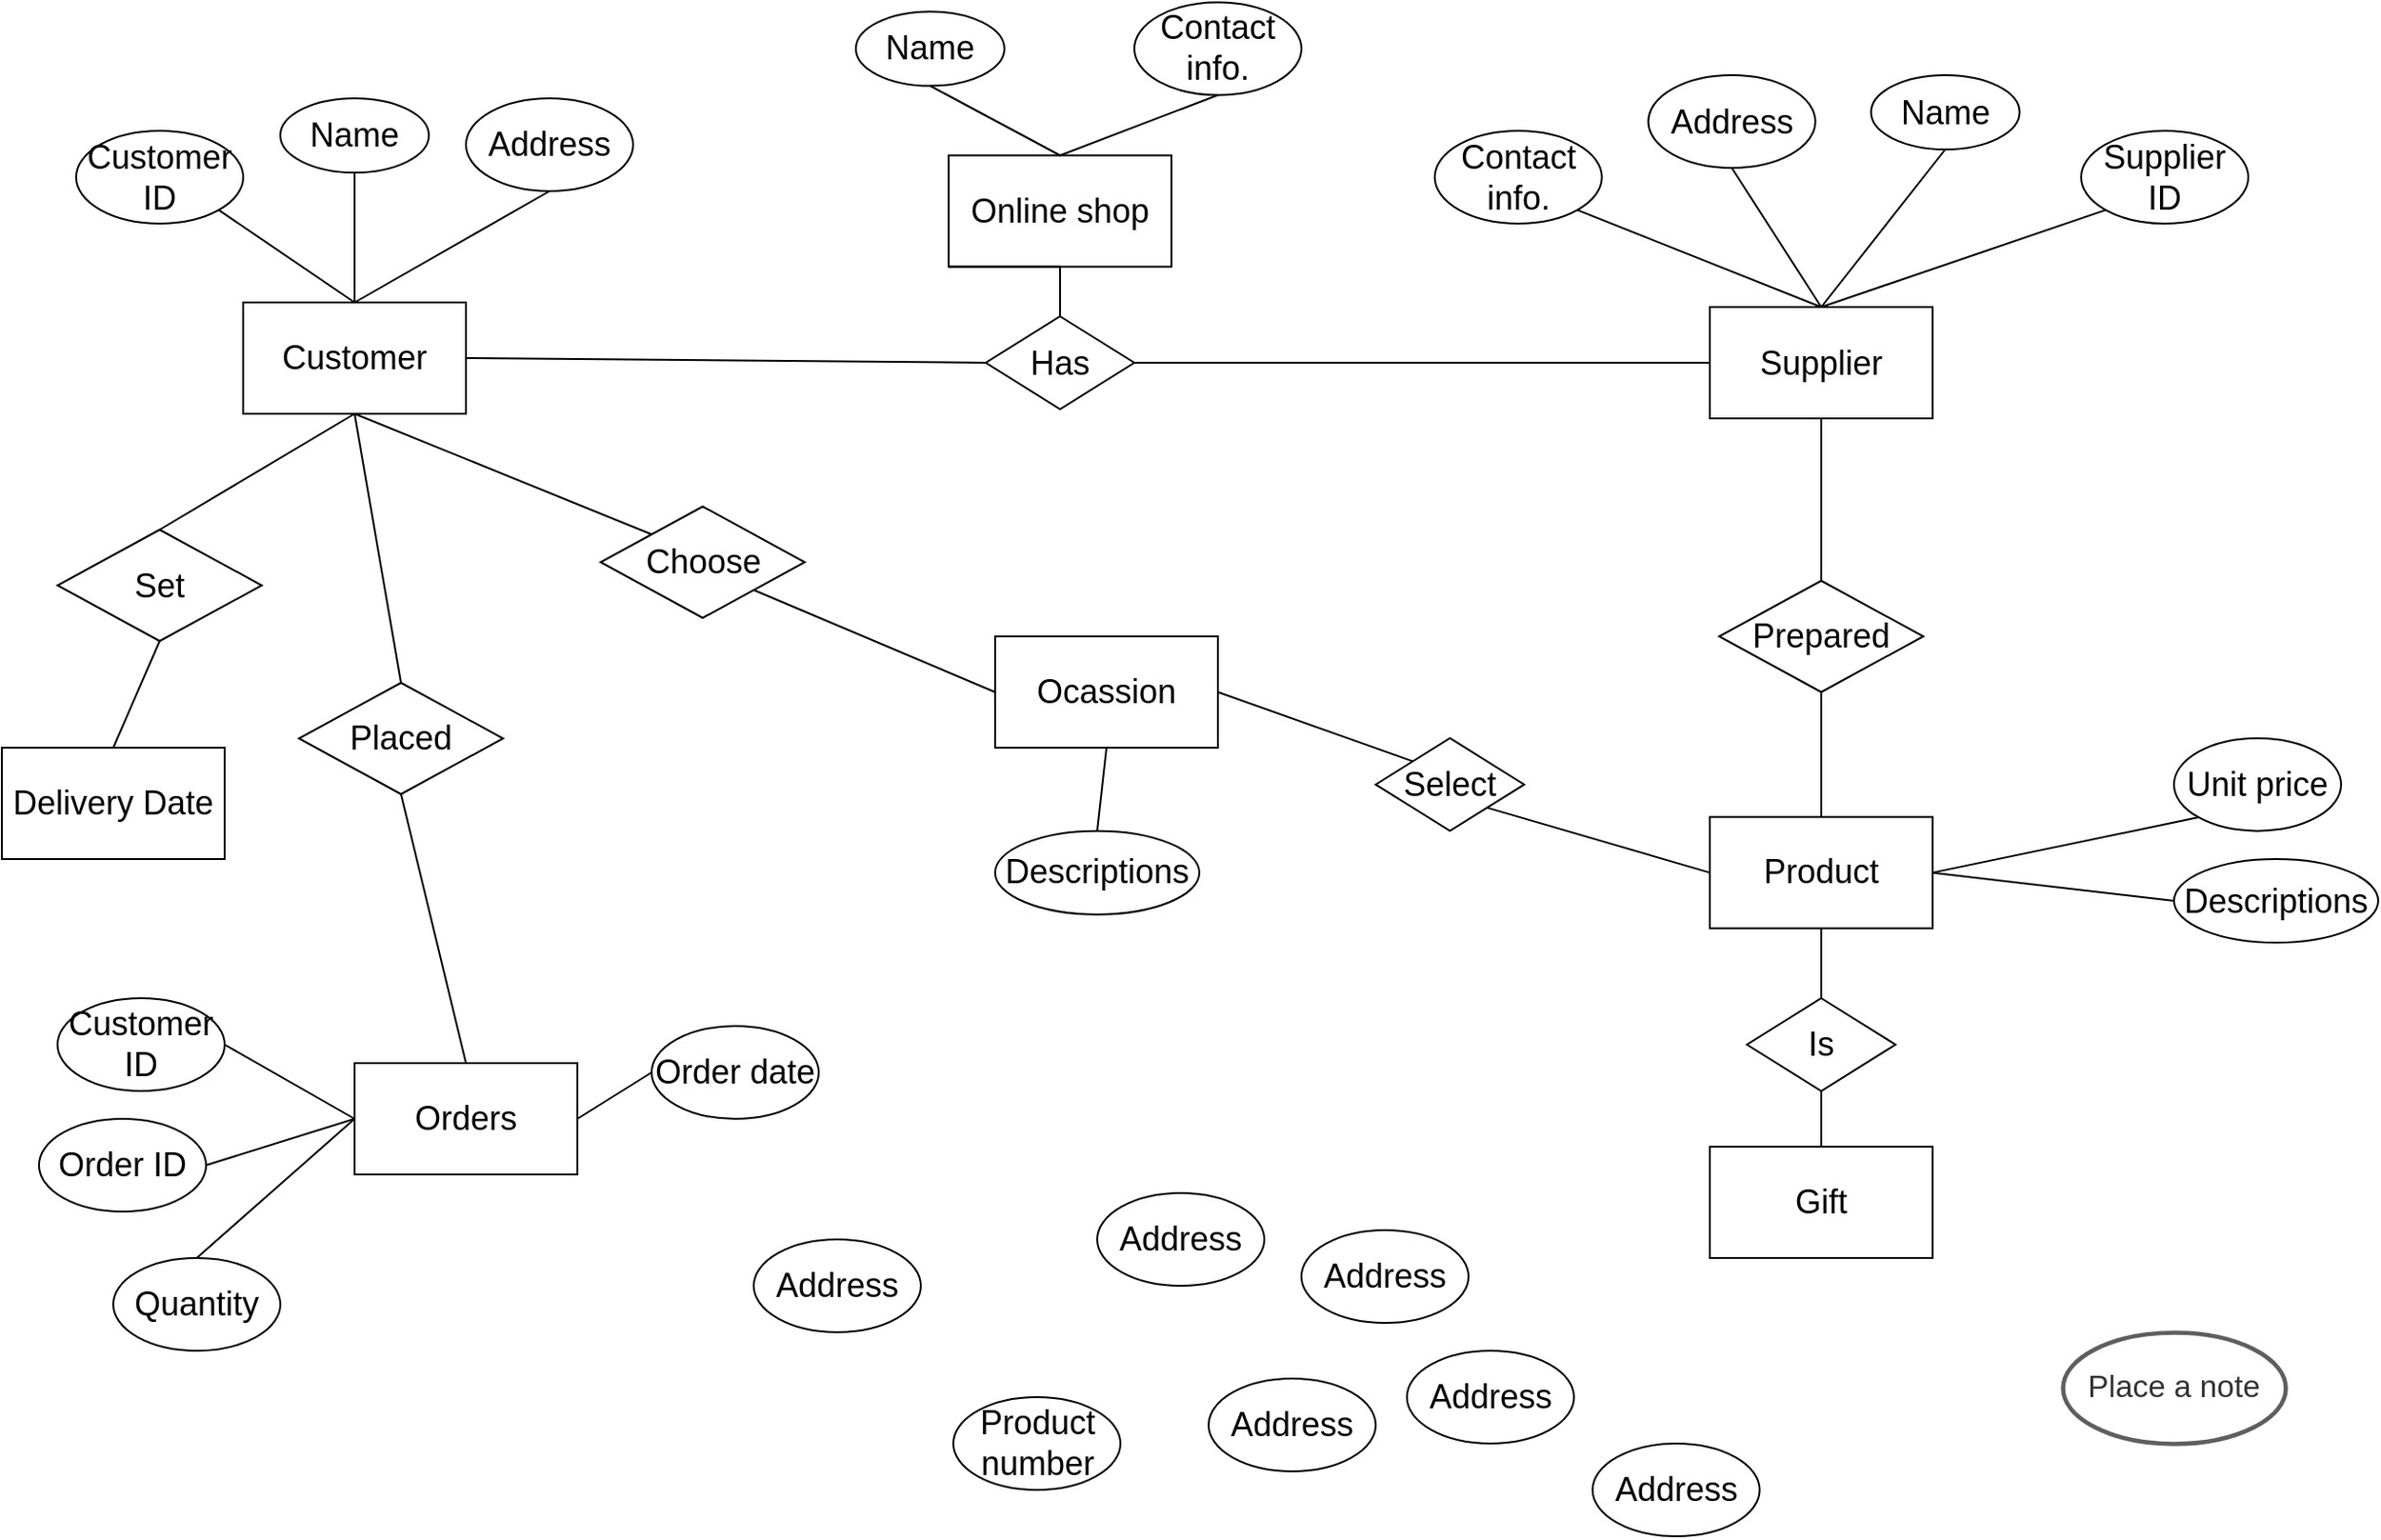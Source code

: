 <mxfile version="15.1.1" type="github">
  <diagram id="R2lEEEUBdFMjLlhIrx00" name="Page-1">
    <mxGraphModel dx="1346" dy="701" grid="1" gridSize="10" guides="1" tooltips="1" connect="1" arrows="1" fold="1" page="1" pageScale="1" pageWidth="850" pageHeight="1100" math="0" shadow="0" extFonts="Permanent Marker^https://fonts.googleapis.com/css?family=Permanent+Marker">
      <root>
        <mxCell id="0" />
        <mxCell id="1" parent="0" />
        <UserObject label="Place a note" lucidchartObjectId="RHrTPbx0MTkG" id="jU1H_DuaYMKhVgp7lR0j-24">
          <mxCell style="html=1;overflow=block;blockSpacing=1;whiteSpace=wrap;ellipse;whiteSpace=wrap;fontSize=16.7;fontColor=#333333;spacing=3.8;strokeColor=#5e5e5e;strokeOpacity=100;rounded=1;absoluteArcSize=1;arcSize=9;strokeWidth=2.3;" vertex="1" parent="1">
            <mxGeometry x="1140" y="735" width="120" height="60" as="geometry" />
          </mxCell>
        </UserObject>
        <mxCell id="jU1H_DuaYMKhVgp7lR0j-64" value="&lt;span style=&quot;font-size: 18px&quot;&gt;Customer&lt;/span&gt;" style="rounded=0;whiteSpace=wrap;html=1;" vertex="1" parent="1">
          <mxGeometry x="160" y="180" width="120" height="60" as="geometry" />
        </mxCell>
        <mxCell id="jU1H_DuaYMKhVgp7lR0j-65" value="&lt;span style=&quot;font-size: 18px&quot;&gt;Supplier ID&lt;/span&gt;" style="ellipse;whiteSpace=wrap;html=1;" vertex="1" parent="1">
          <mxGeometry x="1150" y="87.5" width="90" height="50" as="geometry" />
        </mxCell>
        <mxCell id="jU1H_DuaYMKhVgp7lR0j-66" value="&lt;font style=&quot;font-size: 18px&quot;&gt;Address&lt;/font&gt;" style="ellipse;whiteSpace=wrap;html=1;" vertex="1" parent="1">
          <mxGeometry x="886.82" y="795" width="90" height="50" as="geometry" />
        </mxCell>
        <mxCell id="jU1H_DuaYMKhVgp7lR0j-67" value="&lt;font style=&quot;font-size: 18px&quot;&gt;Address&lt;/font&gt;" style="ellipse;whiteSpace=wrap;html=1;" vertex="1" parent="1">
          <mxGeometry x="786.82" y="745" width="90" height="50" as="geometry" />
        </mxCell>
        <mxCell id="jU1H_DuaYMKhVgp7lR0j-68" value="&lt;font style=&quot;font-size: 18px&quot;&gt;Address&lt;/font&gt;" style="ellipse;whiteSpace=wrap;html=1;" vertex="1" parent="1">
          <mxGeometry x="620" y="660" width="90" height="50" as="geometry" />
        </mxCell>
        <mxCell id="jU1H_DuaYMKhVgp7lR0j-69" value="&lt;font style=&quot;font-size: 18px&quot;&gt;Address&lt;/font&gt;" style="ellipse;whiteSpace=wrap;html=1;" vertex="1" parent="1">
          <mxGeometry x="680" y="760" width="90" height="50" as="geometry" />
        </mxCell>
        <mxCell id="jU1H_DuaYMKhVgp7lR0j-70" value="&lt;font style=&quot;font-size: 18px&quot;&gt;Address&lt;/font&gt;" style="ellipse;whiteSpace=wrap;html=1;" vertex="1" parent="1">
          <mxGeometry x="730" y="680" width="90" height="50" as="geometry" />
        </mxCell>
        <mxCell id="jU1H_DuaYMKhVgp7lR0j-71" value="&lt;font style=&quot;font-size: 18px&quot;&gt;Descriptions&lt;/font&gt;" style="ellipse;whiteSpace=wrap;html=1;" vertex="1" parent="1">
          <mxGeometry x="1200" y="480" width="110" height="45" as="geometry" />
        </mxCell>
        <mxCell id="jU1H_DuaYMKhVgp7lR0j-72" value="&lt;span style=&quot;font-size: 18px&quot;&gt;Unit price&lt;br&gt;&lt;/span&gt;" style="ellipse;whiteSpace=wrap;html=1;" vertex="1" parent="1">
          <mxGeometry x="1200" y="414.82" width="90" height="50" as="geometry" />
        </mxCell>
        <mxCell id="jU1H_DuaYMKhVgp7lR0j-73" value="&lt;font style=&quot;font-size: 18px&quot;&gt;Address&lt;/font&gt;" style="ellipse;whiteSpace=wrap;html=1;" vertex="1" parent="1">
          <mxGeometry x="435" y="685" width="90" height="50" as="geometry" />
        </mxCell>
        <mxCell id="jU1H_DuaYMKhVgp7lR0j-74" value="&lt;font style=&quot;font-size: 18px&quot;&gt;Order ID&lt;br&gt;&lt;/font&gt;" style="ellipse;whiteSpace=wrap;html=1;" vertex="1" parent="1">
          <mxGeometry x="50" y="620" width="90" height="50" as="geometry" />
        </mxCell>
        <mxCell id="jU1H_DuaYMKhVgp7lR0j-75" value="&lt;font style=&quot;font-size: 18px&quot;&gt;Order date&lt;br&gt;&lt;/font&gt;" style="ellipse;whiteSpace=wrap;html=1;" vertex="1" parent="1">
          <mxGeometry x="380" y="570" width="90" height="50" as="geometry" />
        </mxCell>
        <mxCell id="jU1H_DuaYMKhVgp7lR0j-76" value="&lt;span style=&quot;font-size: 18px&quot;&gt;Quantity&lt;br&gt;&lt;/span&gt;" style="ellipse;whiteSpace=wrap;html=1;" vertex="1" parent="1">
          <mxGeometry x="90" y="695" width="90" height="50" as="geometry" />
        </mxCell>
        <mxCell id="jU1H_DuaYMKhVgp7lR0j-77" value="&lt;font style=&quot;font-size: 18px&quot;&gt;Address&lt;/font&gt;" style="ellipse;whiteSpace=wrap;html=1;" vertex="1" parent="1">
          <mxGeometry x="916.82" y="57.5" width="90" height="50" as="geometry" />
        </mxCell>
        <mxCell id="jU1H_DuaYMKhVgp7lR0j-78" value="&lt;font style=&quot;font-size: 18px&quot;&gt;Customer ID&lt;/font&gt;" style="ellipse;whiteSpace=wrap;html=1;" vertex="1" parent="1">
          <mxGeometry x="70" y="87.5" width="90" height="50" as="geometry" />
        </mxCell>
        <mxCell id="jU1H_DuaYMKhVgp7lR0j-79" value="&lt;font style=&quot;font-size: 18px&quot;&gt;Product number&lt;/font&gt;" style="ellipse;whiteSpace=wrap;html=1;" vertex="1" parent="1">
          <mxGeometry x="542.5" y="770" width="90" height="50" as="geometry" />
        </mxCell>
        <mxCell id="jU1H_DuaYMKhVgp7lR0j-80" value="&lt;font style=&quot;font-size: 18px&quot;&gt;Name&lt;/font&gt;" style="ellipse;whiteSpace=wrap;html=1;" vertex="1" parent="1">
          <mxGeometry x="180" y="70" width="80" height="40" as="geometry" />
        </mxCell>
        <mxCell id="jU1H_DuaYMKhVgp7lR0j-81" value="&lt;font style=&quot;font-size: 18px&quot;&gt;Address&lt;/font&gt;" style="ellipse;whiteSpace=wrap;html=1;" vertex="1" parent="1">
          <mxGeometry x="280" y="70" width="90" height="50" as="geometry" />
        </mxCell>
        <mxCell id="jU1H_DuaYMKhVgp7lR0j-84" value="" style="endArrow=none;html=1;entryX=0.5;entryY=1;entryDx=0;entryDy=0;exitX=0.5;exitY=0;exitDx=0;exitDy=0;" edge="1" parent="1" source="jU1H_DuaYMKhVgp7lR0j-64" target="jU1H_DuaYMKhVgp7lR0j-80">
          <mxGeometry width="50" height="50" relative="1" as="geometry">
            <mxPoint x="10" y="-5" as="sourcePoint" />
            <mxPoint x="60" y="-55" as="targetPoint" />
          </mxGeometry>
        </mxCell>
        <mxCell id="jU1H_DuaYMKhVgp7lR0j-85" value="" style="endArrow=none;html=1;entryX=0.5;entryY=1;entryDx=0;entryDy=0;exitX=0.5;exitY=0;exitDx=0;exitDy=0;" edge="1" parent="1" source="jU1H_DuaYMKhVgp7lR0j-89" target="jU1H_DuaYMKhVgp7lR0j-90">
          <mxGeometry width="50" height="50" relative="1" as="geometry">
            <mxPoint x="550" y="450" as="sourcePoint" />
            <mxPoint x="600" y="400" as="targetPoint" />
          </mxGeometry>
        </mxCell>
        <mxCell id="jU1H_DuaYMKhVgp7lR0j-86" value="" style="endArrow=none;html=1;exitX=1;exitY=0.5;exitDx=0;exitDy=0;entryX=0;entryY=0.5;entryDx=0;entryDy=0;" edge="1" parent="1" source="jU1H_DuaYMKhVgp7lR0j-64" target="jU1H_DuaYMKhVgp7lR0j-89">
          <mxGeometry width="50" height="50" relative="1" as="geometry">
            <mxPoint x="320" y="210" as="sourcePoint" />
            <mxPoint x="370" y="160" as="targetPoint" />
          </mxGeometry>
        </mxCell>
        <mxCell id="jU1H_DuaYMKhVgp7lR0j-87" value="" style="endArrow=none;html=1;exitX=1;exitY=1;exitDx=0;exitDy=0;entryX=0.5;entryY=0;entryDx=0;entryDy=0;" edge="1" parent="1" source="jU1H_DuaYMKhVgp7lR0j-78" target="jU1H_DuaYMKhVgp7lR0j-64">
          <mxGeometry width="50" height="50" relative="1" as="geometry">
            <mxPoint x="150" y="180" as="sourcePoint" />
            <mxPoint x="200" y="130" as="targetPoint" />
          </mxGeometry>
        </mxCell>
        <mxCell id="jU1H_DuaYMKhVgp7lR0j-88" value="" style="endArrow=none;html=1;entryX=0.5;entryY=1;entryDx=0;entryDy=0;exitX=0.5;exitY=0;exitDx=0;exitDy=0;" edge="1" parent="1" source="jU1H_DuaYMKhVgp7lR0j-64" target="jU1H_DuaYMKhVgp7lR0j-81">
          <mxGeometry width="50" height="50" relative="1" as="geometry">
            <mxPoint x="310" y="237.5" as="sourcePoint" />
            <mxPoint x="360" y="187.5" as="targetPoint" />
          </mxGeometry>
        </mxCell>
        <mxCell id="jU1H_DuaYMKhVgp7lR0j-89" value="&lt;font style=&quot;font-size: 18px&quot;&gt;Has&lt;/font&gt;" style="rhombus;whiteSpace=wrap;html=1;" vertex="1" parent="1">
          <mxGeometry x="560" y="187.5" width="80" height="50" as="geometry" />
        </mxCell>
        <mxCell id="jU1H_DuaYMKhVgp7lR0j-90" value="&lt;span style=&quot;font-size: 18px&quot;&gt;Online shop&lt;br&gt;&lt;/span&gt;" style="rounded=0;whiteSpace=wrap;html=1;" vertex="1" parent="1">
          <mxGeometry x="540" y="100.75" width="120" height="60" as="geometry" />
        </mxCell>
        <mxCell id="jU1H_DuaYMKhVgp7lR0j-91" value="&lt;font style=&quot;font-size: 18px&quot;&gt;Name&lt;/font&gt;" style="ellipse;whiteSpace=wrap;html=1;" vertex="1" parent="1">
          <mxGeometry x="490" y="23.25" width="80" height="40" as="geometry" />
        </mxCell>
        <mxCell id="jU1H_DuaYMKhVgp7lR0j-92" value="" style="endArrow=none;html=1;entryX=0.5;entryY=1;entryDx=0;entryDy=0;exitX=0.5;exitY=0;exitDx=0;exitDy=0;" edge="1" parent="1" source="jU1H_DuaYMKhVgp7lR0j-90" target="jU1H_DuaYMKhVgp7lR0j-91">
          <mxGeometry width="50" height="50" relative="1" as="geometry">
            <mxPoint x="215" y="159.75" as="sourcePoint" />
            <mxPoint x="215" y="79.75" as="targetPoint" />
          </mxGeometry>
        </mxCell>
        <mxCell id="jU1H_DuaYMKhVgp7lR0j-93" value="&lt;font style=&quot;font-size: 18px&quot;&gt;Contact info.&lt;/font&gt;" style="ellipse;whiteSpace=wrap;html=1;" vertex="1" parent="1">
          <mxGeometry x="640" y="18.25" width="90" height="50" as="geometry" />
        </mxCell>
        <mxCell id="jU1H_DuaYMKhVgp7lR0j-94" value="" style="endArrow=none;html=1;entryX=0.5;entryY=0;entryDx=0;entryDy=0;exitX=0.5;exitY=1;exitDx=0;exitDy=0;" edge="1" parent="1" source="jU1H_DuaYMKhVgp7lR0j-93" target="jU1H_DuaYMKhVgp7lR0j-90">
          <mxGeometry width="50" height="50" relative="1" as="geometry">
            <mxPoint x="485" y="149.75" as="sourcePoint" />
            <mxPoint x="425" y="109.75" as="targetPoint" />
          </mxGeometry>
        </mxCell>
        <mxCell id="jU1H_DuaYMKhVgp7lR0j-95" value="" style="endArrow=none;html=1;entryX=0;entryY=1;entryDx=0;entryDy=0;exitX=0.5;exitY=1;exitDx=0;exitDy=0;" edge="1" parent="1" source="jU1H_DuaYMKhVgp7lR0j-90" target="jU1H_DuaYMKhVgp7lR0j-90">
          <mxGeometry width="50" height="50" relative="1" as="geometry">
            <mxPoint x="495" y="159.75" as="sourcePoint" />
            <mxPoint x="435" y="119.75" as="targetPoint" />
          </mxGeometry>
        </mxCell>
        <mxCell id="jU1H_DuaYMKhVgp7lR0j-96" value="&lt;span style=&quot;font-size: 18px&quot;&gt;Supplier&lt;br&gt;&lt;/span&gt;" style="rounded=0;whiteSpace=wrap;html=1;" vertex="1" parent="1">
          <mxGeometry x="950.0" y="182.5" width="120" height="60" as="geometry" />
        </mxCell>
        <mxCell id="jU1H_DuaYMKhVgp7lR0j-97" value="" style="endArrow=none;html=1;exitX=1;exitY=0.5;exitDx=0;exitDy=0;entryX=0;entryY=0.5;entryDx=0;entryDy=0;" edge="1" parent="1" source="jU1H_DuaYMKhVgp7lR0j-89" target="jU1H_DuaYMKhVgp7lR0j-96">
          <mxGeometry width="50" height="50" relative="1" as="geometry">
            <mxPoint x="295" y="220" as="sourcePoint" />
            <mxPoint x="600" y="285" as="targetPoint" />
          </mxGeometry>
        </mxCell>
        <mxCell id="jU1H_DuaYMKhVgp7lR0j-98" value="&lt;font style=&quot;font-size: 18px&quot;&gt;Contact info.&lt;/font&gt;" style="ellipse;whiteSpace=wrap;html=1;" vertex="1" parent="1">
          <mxGeometry x="801.82" y="87.5" width="90" height="50" as="geometry" />
        </mxCell>
        <mxCell id="jU1H_DuaYMKhVgp7lR0j-99" value="" style="endArrow=none;html=1;entryX=0.5;entryY=0;entryDx=0;entryDy=0;exitX=1;exitY=1;exitDx=0;exitDy=0;" edge="1" parent="1" source="jU1H_DuaYMKhVgp7lR0j-98" target="jU1H_DuaYMKhVgp7lR0j-96">
          <mxGeometry width="50" height="50" relative="1" as="geometry">
            <mxPoint x="891.82" y="142.5" as="sourcePoint" />
            <mxPoint x="776.82" y="87.5" as="targetPoint" />
          </mxGeometry>
        </mxCell>
        <mxCell id="jU1H_DuaYMKhVgp7lR0j-100" value="" style="endArrow=none;html=1;entryX=0.5;entryY=0;entryDx=0;entryDy=0;exitX=0.5;exitY=1;exitDx=0;exitDy=0;" edge="1" parent="1" source="jU1H_DuaYMKhVgp7lR0j-77" target="jU1H_DuaYMKhVgp7lR0j-96">
          <mxGeometry width="50" height="50" relative="1" as="geometry">
            <mxPoint x="881.82" y="62.5" as="sourcePoint" />
            <mxPoint x="786.82" y="97.5" as="targetPoint" />
          </mxGeometry>
        </mxCell>
        <mxCell id="jU1H_DuaYMKhVgp7lR0j-101" value="&lt;font style=&quot;font-size: 18px&quot;&gt;Name&lt;/font&gt;" style="ellipse;whiteSpace=wrap;html=1;" vertex="1" parent="1">
          <mxGeometry x="1036.82" y="57.5" width="80" height="40" as="geometry" />
        </mxCell>
        <mxCell id="jU1H_DuaYMKhVgp7lR0j-102" value="" style="endArrow=none;html=1;exitX=0.5;exitY=1;exitDx=0;exitDy=0;entryX=0.5;entryY=0;entryDx=0;entryDy=0;" edge="1" parent="1" source="jU1H_DuaYMKhVgp7lR0j-101" target="jU1H_DuaYMKhVgp7lR0j-96">
          <mxGeometry width="50" height="50" relative="1" as="geometry">
            <mxPoint x="1046.82" y="117.5" as="sourcePoint" />
            <mxPoint x="1016.82" y="155.5" as="targetPoint" />
          </mxGeometry>
        </mxCell>
        <mxCell id="jU1H_DuaYMKhVgp7lR0j-103" value="" style="endArrow=none;html=1;exitX=0;exitY=1;exitDx=0;exitDy=0;entryX=0.5;entryY=0;entryDx=0;entryDy=0;" edge="1" parent="1" source="jU1H_DuaYMKhVgp7lR0j-65" target="jU1H_DuaYMKhVgp7lR0j-96">
          <mxGeometry width="50" height="50" relative="1" as="geometry">
            <mxPoint x="1140.0" y="120.178" as="sourcePoint" />
            <mxPoint x="1016.82" y="177.5" as="targetPoint" />
          </mxGeometry>
        </mxCell>
        <mxCell id="jU1H_DuaYMKhVgp7lR0j-104" value="&lt;font style=&quot;font-size: 18px&quot;&gt;Prepared&lt;/font&gt;" style="rhombus;whiteSpace=wrap;html=1;" vertex="1" parent="1">
          <mxGeometry x="955" y="330" width="110" height="60" as="geometry" />
        </mxCell>
        <mxCell id="jU1H_DuaYMKhVgp7lR0j-105" value="" style="endArrow=none;html=1;entryX=0.5;entryY=1;entryDx=0;entryDy=0;exitX=0.5;exitY=0;exitDx=0;exitDy=0;" edge="1" parent="1" source="jU1H_DuaYMKhVgp7lR0j-104" target="jU1H_DuaYMKhVgp7lR0j-96">
          <mxGeometry width="50" height="50" relative="1" as="geometry">
            <mxPoint x="640" y="260" as="sourcePoint" />
            <mxPoint x="640" y="220" as="targetPoint" />
          </mxGeometry>
        </mxCell>
        <mxCell id="jU1H_DuaYMKhVgp7lR0j-106" value="&lt;span style=&quot;font-size: 18px&quot;&gt;Ocassion&lt;br&gt;&lt;/span&gt;" style="rounded=0;whiteSpace=wrap;html=1;" vertex="1" parent="1">
          <mxGeometry x="565" y="360" width="120" height="60" as="geometry" />
        </mxCell>
        <mxCell id="jU1H_DuaYMKhVgp7lR0j-107" value="&lt;span style=&quot;font-size: 18px&quot;&gt;Select&lt;/span&gt;" style="rhombus;whiteSpace=wrap;html=1;" vertex="1" parent="1">
          <mxGeometry x="770" y="414.82" width="80" height="50" as="geometry" />
        </mxCell>
        <mxCell id="jU1H_DuaYMKhVgp7lR0j-108" value="&lt;font style=&quot;font-size: 18px&quot;&gt;Is&lt;/font&gt;" style="rhombus;whiteSpace=wrap;html=1;" vertex="1" parent="1">
          <mxGeometry x="970" y="555" width="80" height="50" as="geometry" />
        </mxCell>
        <mxCell id="jU1H_DuaYMKhVgp7lR0j-109" value="&lt;span style=&quot;font-size: 18px&quot;&gt;Product&lt;br&gt;&lt;/span&gt;" style="rounded=0;whiteSpace=wrap;html=1;" vertex="1" parent="1">
          <mxGeometry x="950" y="457.32" width="120" height="60" as="geometry" />
        </mxCell>
        <mxCell id="jU1H_DuaYMKhVgp7lR0j-110" value="" style="endArrow=none;html=1;exitX=1;exitY=0.5;exitDx=0;exitDy=0;entryX=0;entryY=0;entryDx=0;entryDy=0;" edge="1" parent="1" source="jU1H_DuaYMKhVgp7lR0j-106" target="jU1H_DuaYMKhVgp7lR0j-107">
          <mxGeometry width="50" height="50" relative="1" as="geometry">
            <mxPoint x="700" y="283" as="sourcePoint" />
            <mxPoint x="840" y="288" as="targetPoint" />
          </mxGeometry>
        </mxCell>
        <mxCell id="jU1H_DuaYMKhVgp7lR0j-111" value="" style="endArrow=none;html=1;exitX=1;exitY=1;exitDx=0;exitDy=0;entryX=0;entryY=0.5;entryDx=0;entryDy=0;" edge="1" parent="1" source="jU1H_DuaYMKhVgp7lR0j-107" target="jU1H_DuaYMKhVgp7lR0j-109">
          <mxGeometry width="50" height="50" relative="1" as="geometry">
            <mxPoint x="820" y="540" as="sourcePoint" />
            <mxPoint x="900" y="325" as="targetPoint" />
          </mxGeometry>
        </mxCell>
        <mxCell id="jU1H_DuaYMKhVgp7lR0j-112" value="&lt;span style=&quot;font-size: 18px&quot;&gt;Choose&lt;/span&gt;" style="rhombus;whiteSpace=wrap;html=1;" vertex="1" parent="1">
          <mxGeometry x="352.5" y="290" width="110" height="60" as="geometry" />
        </mxCell>
        <mxCell id="jU1H_DuaYMKhVgp7lR0j-113" value="" style="endArrow=none;html=1;exitX=0.5;exitY=1;exitDx=0;exitDy=0;entryX=0;entryY=0;entryDx=0;entryDy=0;" edge="1" parent="1" source="jU1H_DuaYMKhVgp7lR0j-64" target="jU1H_DuaYMKhVgp7lR0j-112">
          <mxGeometry width="50" height="50" relative="1" as="geometry">
            <mxPoint x="295" y="220" as="sourcePoint" />
            <mxPoint x="600" y="285" as="targetPoint" />
          </mxGeometry>
        </mxCell>
        <mxCell id="jU1H_DuaYMKhVgp7lR0j-114" value="" style="endArrow=none;html=1;exitX=1;exitY=1;exitDx=0;exitDy=0;entryX=0;entryY=0.5;entryDx=0;entryDy=0;" edge="1" parent="1" source="jU1H_DuaYMKhVgp7lR0j-112" target="jU1H_DuaYMKhVgp7lR0j-106">
          <mxGeometry width="50" height="50" relative="1" as="geometry">
            <mxPoint x="235" y="250" as="sourcePoint" />
            <mxPoint x="375" y="385" as="targetPoint" />
          </mxGeometry>
        </mxCell>
        <mxCell id="jU1H_DuaYMKhVgp7lR0j-115" value="" style="endArrow=none;html=1;exitX=1;exitY=0.5;exitDx=0;exitDy=0;entryX=0;entryY=1;entryDx=0;entryDy=0;" edge="1" parent="1" source="jU1H_DuaYMKhVgp7lR0j-109" target="jU1H_DuaYMKhVgp7lR0j-72">
          <mxGeometry width="50" height="50" relative="1" as="geometry">
            <mxPoint x="933.18" y="507.32" as="sourcePoint" />
            <mxPoint x="1181.36" y="439.998" as="targetPoint" />
          </mxGeometry>
        </mxCell>
        <mxCell id="jU1H_DuaYMKhVgp7lR0j-116" value="" style="endArrow=none;html=1;exitX=1;exitY=0.5;exitDx=0;exitDy=0;entryX=0;entryY=0.5;entryDx=0;entryDy=0;" edge="1" parent="1" source="jU1H_DuaYMKhVgp7lR0j-109" target="jU1H_DuaYMKhVgp7lR0j-71">
          <mxGeometry width="50" height="50" relative="1" as="geometry">
            <mxPoint x="1098.18" y="495.32" as="sourcePoint" />
            <mxPoint x="1190" y="520" as="targetPoint" />
          </mxGeometry>
        </mxCell>
        <mxCell id="jU1H_DuaYMKhVgp7lR0j-117" value="" style="endArrow=none;html=1;exitX=0.5;exitY=0;exitDx=0;exitDy=0;entryX=0.5;entryY=1;entryDx=0;entryDy=0;" edge="1" parent="1" source="jU1H_DuaYMKhVgp7lR0j-109" target="jU1H_DuaYMKhVgp7lR0j-104">
          <mxGeometry width="50" height="50" relative="1" as="geometry">
            <mxPoint x="1030" y="505" as="sourcePoint" />
            <mxPoint x="991.82" y="437.5" as="targetPoint" />
          </mxGeometry>
        </mxCell>
        <mxCell id="jU1H_DuaYMKhVgp7lR0j-118" value="&lt;font style=&quot;font-size: 18px&quot;&gt;Placed&lt;/font&gt;" style="rhombus;whiteSpace=wrap;html=1;" vertex="1" parent="1">
          <mxGeometry x="190" y="385" width="110" height="60" as="geometry" />
        </mxCell>
        <mxCell id="jU1H_DuaYMKhVgp7lR0j-119" value="" style="endArrow=none;html=1;exitX=0.5;exitY=1;exitDx=0;exitDy=0;entryX=0.5;entryY=0;entryDx=0;entryDy=0;" edge="1" parent="1" source="jU1H_DuaYMKhVgp7lR0j-64" target="jU1H_DuaYMKhVgp7lR0j-118">
          <mxGeometry width="50" height="50" relative="1" as="geometry">
            <mxPoint x="235" y="250" as="sourcePoint" />
            <mxPoint x="355" y="363" as="targetPoint" />
          </mxGeometry>
        </mxCell>
        <mxCell id="jU1H_DuaYMKhVgp7lR0j-120" value="&lt;span style=&quot;font-size: 18px&quot;&gt;Orders&lt;br&gt;&lt;/span&gt;" style="rounded=0;whiteSpace=wrap;html=1;" vertex="1" parent="1">
          <mxGeometry x="220" y="590" width="120" height="60" as="geometry" />
        </mxCell>
        <mxCell id="jU1H_DuaYMKhVgp7lR0j-121" value="" style="endArrow=none;html=1;exitX=0.5;exitY=1;exitDx=0;exitDy=0;entryX=0.5;entryY=0;entryDx=0;entryDy=0;" edge="1" parent="1" source="jU1H_DuaYMKhVgp7lR0j-118" target="jU1H_DuaYMKhVgp7lR0j-120">
          <mxGeometry width="50" height="50" relative="1" as="geometry">
            <mxPoint x="235" y="250" as="sourcePoint" />
            <mxPoint x="230" y="360" as="targetPoint" />
          </mxGeometry>
        </mxCell>
        <mxCell id="jU1H_DuaYMKhVgp7lR0j-122" value="&lt;font style=&quot;font-size: 18px&quot;&gt;Customer ID&lt;/font&gt;" style="ellipse;whiteSpace=wrap;html=1;" vertex="1" parent="1">
          <mxGeometry x="60" y="555" width="90" height="50" as="geometry" />
        </mxCell>
        <mxCell id="jU1H_DuaYMKhVgp7lR0j-123" value="" style="endArrow=none;html=1;exitX=1;exitY=0.5;exitDx=0;exitDy=0;entryX=0;entryY=0.5;entryDx=0;entryDy=0;" edge="1" parent="1" source="jU1H_DuaYMKhVgp7lR0j-122" target="jU1H_DuaYMKhVgp7lR0j-120">
          <mxGeometry width="50" height="50" relative="1" as="geometry">
            <mxPoint x="175" y="170" as="sourcePoint" />
            <mxPoint x="235" y="190" as="targetPoint" />
          </mxGeometry>
        </mxCell>
        <mxCell id="jU1H_DuaYMKhVgp7lR0j-124" value="" style="endArrow=none;html=1;exitX=1;exitY=0.5;exitDx=0;exitDy=0;entryX=0;entryY=0.5;entryDx=0;entryDy=0;" edge="1" parent="1" source="jU1H_DuaYMKhVgp7lR0j-74" target="jU1H_DuaYMKhVgp7lR0j-120">
          <mxGeometry width="50" height="50" relative="1" as="geometry">
            <mxPoint x="152.5" y="405" as="sourcePoint" />
            <mxPoint x="205" y="435" as="targetPoint" />
          </mxGeometry>
        </mxCell>
        <mxCell id="jU1H_DuaYMKhVgp7lR0j-125" value="" style="endArrow=none;html=1;exitX=1;exitY=0.5;exitDx=0;exitDy=0;entryX=0;entryY=0.5;entryDx=0;entryDy=0;" edge="1" parent="1" source="jU1H_DuaYMKhVgp7lR0j-120" target="jU1H_DuaYMKhVgp7lR0j-75">
          <mxGeometry width="50" height="50" relative="1" as="geometry">
            <mxPoint x="145" y="442" as="sourcePoint" />
            <mxPoint x="205" y="435" as="targetPoint" />
          </mxGeometry>
        </mxCell>
        <mxCell id="jU1H_DuaYMKhVgp7lR0j-126" value="&lt;span style=&quot;font-size: 18px&quot;&gt;Gift&lt;br&gt;&lt;/span&gt;" style="rounded=0;whiteSpace=wrap;html=1;" vertex="1" parent="1">
          <mxGeometry x="950" y="635" width="120" height="60" as="geometry" />
        </mxCell>
        <mxCell id="jU1H_DuaYMKhVgp7lR0j-127" value="" style="endArrow=none;html=1;exitX=0.5;exitY=0;exitDx=0;exitDy=0;entryX=0.5;entryY=1;entryDx=0;entryDy=0;" edge="1" parent="1" source="jU1H_DuaYMKhVgp7lR0j-108" target="jU1H_DuaYMKhVgp7lR0j-109">
          <mxGeometry width="50" height="50" relative="1" as="geometry">
            <mxPoint x="1010.0" y="567.32" as="sourcePoint" />
            <mxPoint x="828.18" y="472.32" as="targetPoint" />
          </mxGeometry>
        </mxCell>
        <mxCell id="jU1H_DuaYMKhVgp7lR0j-128" value="" style="endArrow=none;html=1;exitX=0.5;exitY=1;exitDx=0;exitDy=0;entryX=0.5;entryY=0;entryDx=0;entryDy=0;" edge="1" parent="1" source="jU1H_DuaYMKhVgp7lR0j-108" target="jU1H_DuaYMKhVgp7lR0j-126">
          <mxGeometry width="50" height="50" relative="1" as="geometry">
            <mxPoint x="890" y="575" as="sourcePoint" />
            <mxPoint x="961.82" y="520" as="targetPoint" />
          </mxGeometry>
        </mxCell>
        <mxCell id="jU1H_DuaYMKhVgp7lR0j-129" value="&lt;font style=&quot;font-size: 18px&quot;&gt;Descriptions&lt;/font&gt;" style="ellipse;whiteSpace=wrap;html=1;" vertex="1" parent="1">
          <mxGeometry x="565" y="464.82" width="110" height="45" as="geometry" />
        </mxCell>
        <mxCell id="jU1H_DuaYMKhVgp7lR0j-130" value="" style="endArrow=none;html=1;entryX=0.5;entryY=1;entryDx=0;entryDy=0;exitX=0.5;exitY=0;exitDx=0;exitDy=0;" edge="1" parent="1" source="jU1H_DuaYMKhVgp7lR0j-129" target="jU1H_DuaYMKhVgp7lR0j-106">
          <mxGeometry width="50" height="50" relative="1" as="geometry">
            <mxPoint x="1021.82" y="490" as="sourcePoint" />
            <mxPoint x="1130" y="497.5" as="targetPoint" />
          </mxGeometry>
        </mxCell>
        <mxCell id="jU1H_DuaYMKhVgp7lR0j-131" value="" style="endArrow=none;html=1;exitX=0.5;exitY=0;exitDx=0;exitDy=0;entryX=0;entryY=0.5;entryDx=0;entryDy=0;" edge="1" parent="1" source="jU1H_DuaYMKhVgp7lR0j-76" target="jU1H_DuaYMKhVgp7lR0j-120">
          <mxGeometry width="50" height="50" relative="1" as="geometry">
            <mxPoint x="145" y="442" as="sourcePoint" />
            <mxPoint x="205" y="435" as="targetPoint" />
          </mxGeometry>
        </mxCell>
        <mxCell id="jU1H_DuaYMKhVgp7lR0j-132" value="&lt;span style=&quot;font-size: 18px&quot;&gt;Set&lt;/span&gt;" style="rhombus;whiteSpace=wrap;html=1;" vertex="1" parent="1">
          <mxGeometry x="60" y="302.5" width="110" height="60" as="geometry" />
        </mxCell>
        <mxCell id="jU1H_DuaYMKhVgp7lR0j-133" value="" style="endArrow=none;html=1;exitX=0.5;exitY=1;exitDx=0;exitDy=0;entryX=0.5;entryY=0;entryDx=0;entryDy=0;" edge="1" parent="1" source="jU1H_DuaYMKhVgp7lR0j-64" target="jU1H_DuaYMKhVgp7lR0j-132">
          <mxGeometry width="50" height="50" relative="1" as="geometry">
            <mxPoint x="235" y="250" as="sourcePoint" />
            <mxPoint x="370" y="350" as="targetPoint" />
          </mxGeometry>
        </mxCell>
        <mxCell id="jU1H_DuaYMKhVgp7lR0j-134" value="&lt;span style=&quot;font-size: 18px&quot;&gt;Delivery Date&lt;br&gt;&lt;/span&gt;" style="rounded=0;whiteSpace=wrap;html=1;" vertex="1" parent="1">
          <mxGeometry x="30" y="420" width="120" height="60" as="geometry" />
        </mxCell>
        <mxCell id="jU1H_DuaYMKhVgp7lR0j-135" value="" style="endArrow=none;html=1;exitX=0.5;exitY=1;exitDx=0;exitDy=0;entryX=0.5;entryY=0;entryDx=0;entryDy=0;" edge="1" parent="1" source="jU1H_DuaYMKhVgp7lR0j-132" target="jU1H_DuaYMKhVgp7lR0j-134">
          <mxGeometry width="50" height="50" relative="1" as="geometry">
            <mxPoint x="235" y="250" as="sourcePoint" />
            <mxPoint x="230" y="400" as="targetPoint" />
          </mxGeometry>
        </mxCell>
      </root>
    </mxGraphModel>
  </diagram>
</mxfile>
